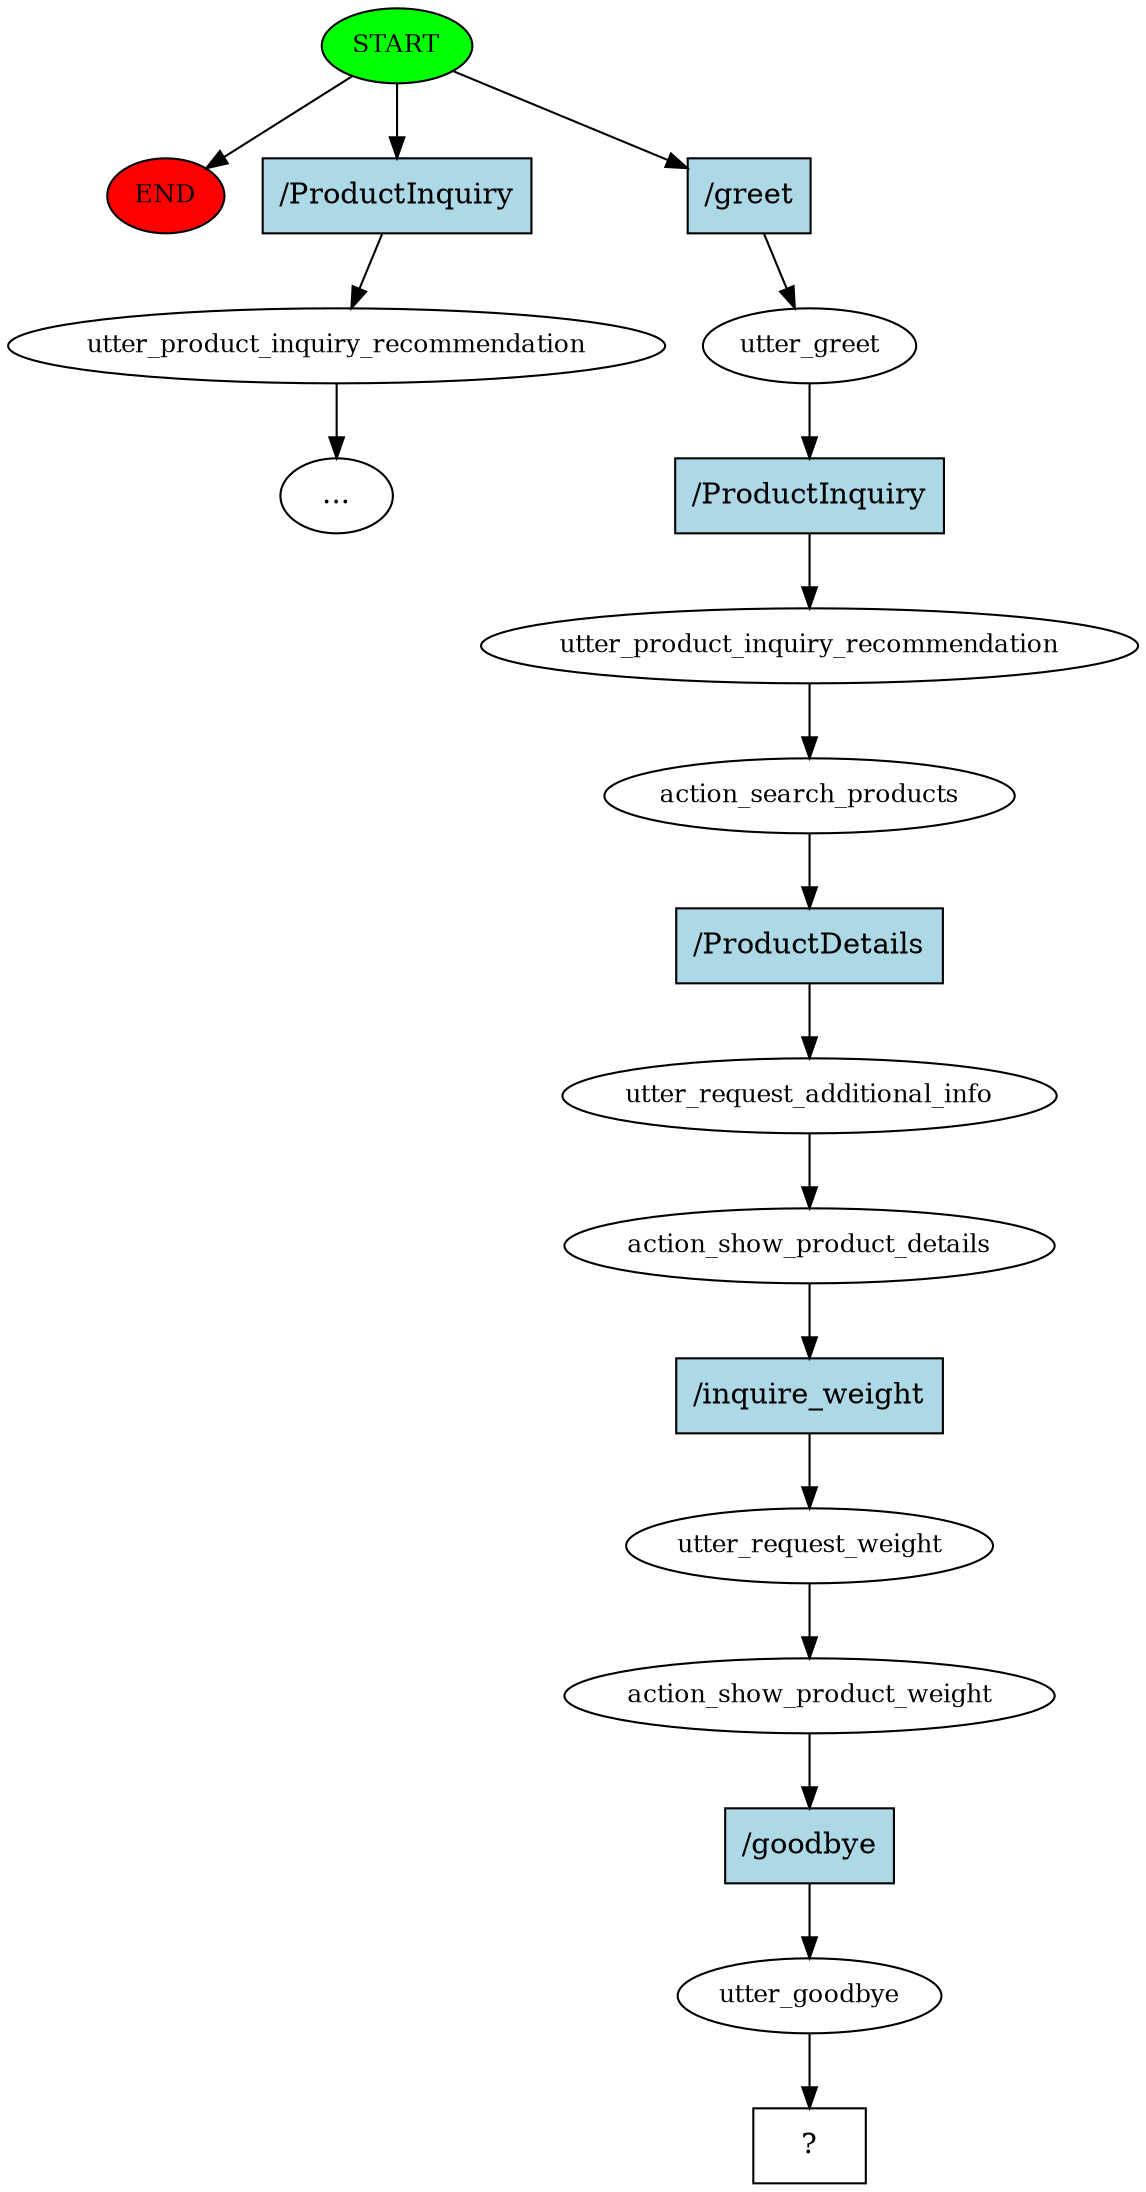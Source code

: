digraph  {
0 [class="start active", fillcolor=green, fontsize=12, label=START, style=filled];
"-1" [class=end, fillcolor=red, fontsize=12, label=END, style=filled];
1 [class="", fontsize=12, label=utter_product_inquiry_recommendation];
"-3" [class=ellipsis, label="..."];
2 [class=active, fontsize=12, label=utter_greet];
3 [class=active, fontsize=12, label=utter_product_inquiry_recommendation];
4 [class=active, fontsize=12, label=action_search_products];
5 [class=active, fontsize=12, label=utter_request_additional_info];
6 [class=active, fontsize=12, label=action_show_product_details];
7 [class=active, fontsize=12, label=utter_request_weight];
8 [class=active, fontsize=12, label=action_show_product_weight];
9 [class=active, fontsize=12, label=utter_goodbye];
10 [class="intent dashed active", label="  ?  ", shape=rect];
11 [class=intent, fillcolor=lightblue, label="/ProductInquiry", shape=rect, style=filled];
12 [class="intent active", fillcolor=lightblue, label="/greet", shape=rect, style=filled];
13 [class="intent active", fillcolor=lightblue, label="/ProductInquiry", shape=rect, style=filled];
14 [class="intent active", fillcolor=lightblue, label="/ProductDetails", shape=rect, style=filled];
15 [class="intent active", fillcolor=lightblue, label="/inquire_weight", shape=rect, style=filled];
16 [class="intent active", fillcolor=lightblue, label="/goodbye", shape=rect, style=filled];
0 -> "-1"  [class="", key=NONE, label=""];
0 -> 11  [class="", key=0];
0 -> 12  [class=active, key=0];
1 -> "-3"  [class="", key=NONE, label=""];
2 -> 13  [class=active, key=0];
3 -> 4  [class=active, key=NONE, label=""];
4 -> 14  [class=active, key=0];
5 -> 6  [class=active, key=NONE, label=""];
6 -> 15  [class=active, key=0];
7 -> 8  [class=active, key=NONE, label=""];
8 -> 16  [class=active, key=0];
9 -> 10  [class=active, key=NONE, label=""];
11 -> 1  [class="", key=0];
12 -> 2  [class=active, key=0];
13 -> 3  [class=active, key=0];
14 -> 5  [class=active, key=0];
15 -> 7  [class=active, key=0];
16 -> 9  [class=active, key=0];
}
